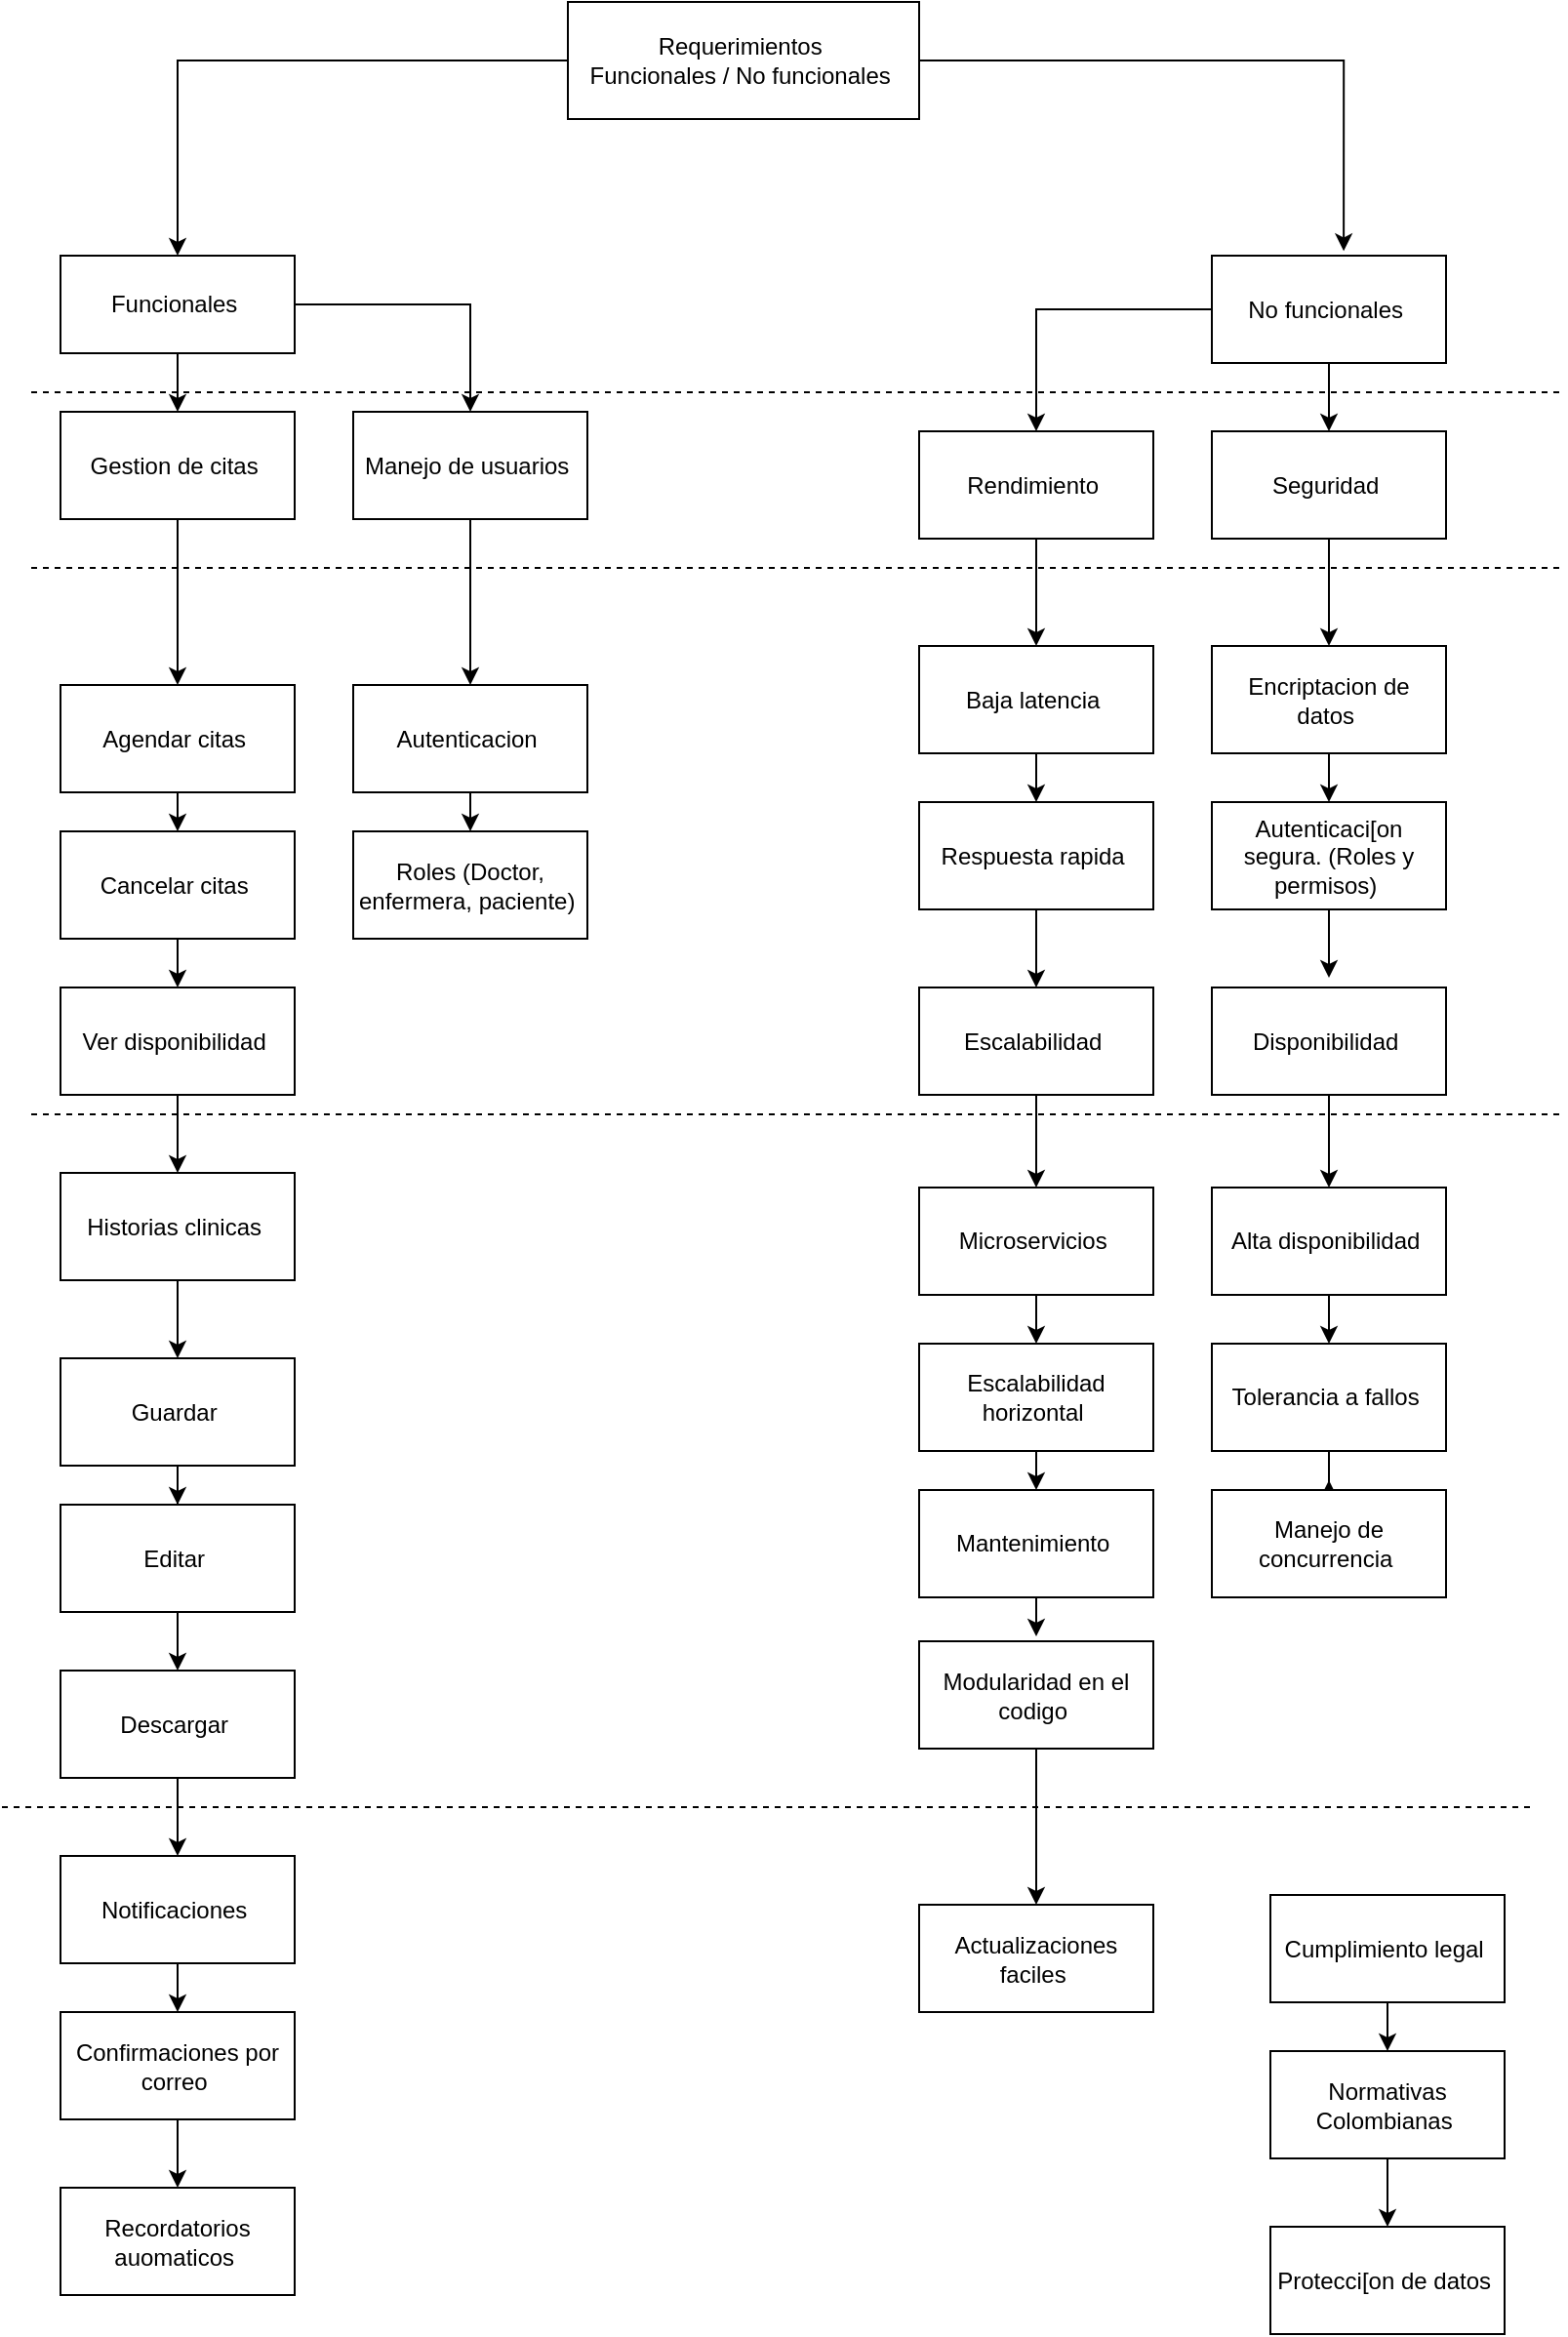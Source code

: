 <mxfile version="24.7.14">
  <diagram name="Página-1" id="kMDY-EZaA7jc4i1ZHQha">
    <mxGraphModel dx="1434" dy="780" grid="1" gridSize="10" guides="1" tooltips="1" connect="1" arrows="1" fold="1" page="1" pageScale="1" pageWidth="827" pageHeight="1169" math="0" shadow="0">
      <root>
        <mxCell id="0" />
        <mxCell id="1" parent="0" />
        <mxCell id="ypeBKbxG1-LmsK8Mfp0q-8" style="edgeStyle=orthogonalEdgeStyle;rounded=0;orthogonalLoop=1;jettySize=auto;html=1;entryX=0.5;entryY=0;entryDx=0;entryDy=0;" parent="1" source="ypeBKbxG1-LmsK8Mfp0q-2" target="ypeBKbxG1-LmsK8Mfp0q-3" edge="1">
          <mxGeometry relative="1" as="geometry" />
        </mxCell>
        <mxCell id="ypeBKbxG1-LmsK8Mfp0q-2" value="Requerimientos&amp;nbsp;&lt;div&gt;Funcionales / No funcionales&amp;nbsp;&lt;/div&gt;" style="rounded=0;whiteSpace=wrap;html=1;" parent="1" vertex="1">
          <mxGeometry x="290" y="10" width="180" height="60" as="geometry" />
        </mxCell>
        <mxCell id="82WRAwVFvH5fUGc1Stij-13" style="edgeStyle=orthogonalEdgeStyle;rounded=0;orthogonalLoop=1;jettySize=auto;html=1;exitX=0.5;exitY=1;exitDx=0;exitDy=0;entryX=0.5;entryY=0;entryDx=0;entryDy=0;" parent="1" source="ypeBKbxG1-LmsK8Mfp0q-3" target="ypeBKbxG1-LmsK8Mfp0q-12" edge="1">
          <mxGeometry relative="1" as="geometry" />
        </mxCell>
        <mxCell id="82WRAwVFvH5fUGc1Stij-15" style="edgeStyle=orthogonalEdgeStyle;rounded=0;orthogonalLoop=1;jettySize=auto;html=1;exitX=1;exitY=0.5;exitDx=0;exitDy=0;entryX=0.5;entryY=0;entryDx=0;entryDy=0;" parent="1" source="ypeBKbxG1-LmsK8Mfp0q-3" target="ypeBKbxG1-LmsK8Mfp0q-13" edge="1">
          <mxGeometry relative="1" as="geometry" />
        </mxCell>
        <mxCell id="ypeBKbxG1-LmsK8Mfp0q-3" value="Funcionales&amp;nbsp;" style="rounded=0;whiteSpace=wrap;html=1;" parent="1" vertex="1">
          <mxGeometry x="30" y="140" width="120" height="50" as="geometry" />
        </mxCell>
        <mxCell id="82WRAwVFvH5fUGc1Stij-18" style="edgeStyle=orthogonalEdgeStyle;rounded=0;orthogonalLoop=1;jettySize=auto;html=1;entryX=0.5;entryY=0;entryDx=0;entryDy=0;" parent="1" source="ypeBKbxG1-LmsK8Mfp0q-5" target="ypeBKbxG1-LmsK8Mfp0q-32" edge="1">
          <mxGeometry relative="1" as="geometry" />
        </mxCell>
        <mxCell id="82WRAwVFvH5fUGc1Stij-19" style="edgeStyle=orthogonalEdgeStyle;rounded=0;orthogonalLoop=1;jettySize=auto;html=1;entryX=0.5;entryY=0;entryDx=0;entryDy=0;" parent="1" source="ypeBKbxG1-LmsK8Mfp0q-5" target="ypeBKbxG1-LmsK8Mfp0q-35" edge="1">
          <mxGeometry relative="1" as="geometry" />
        </mxCell>
        <mxCell id="ypeBKbxG1-LmsK8Mfp0q-5" value="No funcionales&amp;nbsp;" style="rounded=0;whiteSpace=wrap;html=1;" parent="1" vertex="1">
          <mxGeometry x="620" y="140" width="120" height="55" as="geometry" />
        </mxCell>
        <mxCell id="ypeBKbxG1-LmsK8Mfp0q-9" style="edgeStyle=orthogonalEdgeStyle;rounded=0;orthogonalLoop=1;jettySize=auto;html=1;exitX=1;exitY=0.5;exitDx=0;exitDy=0;entryX=0.563;entryY=-0.043;entryDx=0;entryDy=0;entryPerimeter=0;" parent="1" source="ypeBKbxG1-LmsK8Mfp0q-2" target="ypeBKbxG1-LmsK8Mfp0q-5" edge="1">
          <mxGeometry relative="1" as="geometry" />
        </mxCell>
        <mxCell id="82WRAwVFvH5fUGc1Stij-32" style="edgeStyle=orthogonalEdgeStyle;rounded=0;orthogonalLoop=1;jettySize=auto;html=1;entryX=0.5;entryY=0;entryDx=0;entryDy=0;" parent="1" source="ypeBKbxG1-LmsK8Mfp0q-12" target="ypeBKbxG1-LmsK8Mfp0q-14" edge="1">
          <mxGeometry relative="1" as="geometry" />
        </mxCell>
        <mxCell id="ypeBKbxG1-LmsK8Mfp0q-12" value="Gestion de citas&amp;nbsp;" style="rounded=0;whiteSpace=wrap;html=1;" parent="1" vertex="1">
          <mxGeometry x="30" y="220" width="120" height="55" as="geometry" />
        </mxCell>
        <mxCell id="82WRAwVFvH5fUGc1Stij-33" style="edgeStyle=orthogonalEdgeStyle;rounded=0;orthogonalLoop=1;jettySize=auto;html=1;entryX=0.5;entryY=0;entryDx=0;entryDy=0;" parent="1" source="ypeBKbxG1-LmsK8Mfp0q-13" target="ypeBKbxG1-LmsK8Mfp0q-16" edge="1">
          <mxGeometry relative="1" as="geometry" />
        </mxCell>
        <mxCell id="ypeBKbxG1-LmsK8Mfp0q-13" value="Manejo de usuarios&amp;nbsp;" style="rounded=0;whiteSpace=wrap;html=1;" parent="1" vertex="1">
          <mxGeometry x="180" y="220" width="120" height="55" as="geometry" />
        </mxCell>
        <mxCell id="82WRAwVFvH5fUGc1Stij-6" style="edgeStyle=orthogonalEdgeStyle;rounded=0;orthogonalLoop=1;jettySize=auto;html=1;exitX=0.5;exitY=1;exitDx=0;exitDy=0;entryX=0.5;entryY=0;entryDx=0;entryDy=0;" parent="1" source="ypeBKbxG1-LmsK8Mfp0q-14" target="ypeBKbxG1-LmsK8Mfp0q-15" edge="1">
          <mxGeometry relative="1" as="geometry" />
        </mxCell>
        <mxCell id="ypeBKbxG1-LmsK8Mfp0q-14" value="Agendar citas&amp;nbsp;" style="rounded=0;whiteSpace=wrap;html=1;" parent="1" vertex="1">
          <mxGeometry x="30" y="360" width="120" height="55" as="geometry" />
        </mxCell>
        <mxCell id="82WRAwVFvH5fUGc1Stij-7" style="edgeStyle=orthogonalEdgeStyle;rounded=0;orthogonalLoop=1;jettySize=auto;html=1;exitX=0.5;exitY=1;exitDx=0;exitDy=0;entryX=0.5;entryY=0;entryDx=0;entryDy=0;" parent="1" source="ypeBKbxG1-LmsK8Mfp0q-15" target="ypeBKbxG1-LmsK8Mfp0q-18" edge="1">
          <mxGeometry relative="1" as="geometry" />
        </mxCell>
        <mxCell id="ypeBKbxG1-LmsK8Mfp0q-15" value="Cancelar citas&amp;nbsp;" style="rounded=0;whiteSpace=wrap;html=1;" parent="1" vertex="1">
          <mxGeometry x="30" y="435" width="120" height="55" as="geometry" />
        </mxCell>
        <mxCell id="82WRAwVFvH5fUGc1Stij-8" style="edgeStyle=orthogonalEdgeStyle;rounded=0;orthogonalLoop=1;jettySize=auto;html=1;exitX=0.5;exitY=1;exitDx=0;exitDy=0;entryX=0.5;entryY=0;entryDx=0;entryDy=0;" parent="1" source="ypeBKbxG1-LmsK8Mfp0q-16" target="ypeBKbxG1-LmsK8Mfp0q-17" edge="1">
          <mxGeometry relative="1" as="geometry" />
        </mxCell>
        <mxCell id="ypeBKbxG1-LmsK8Mfp0q-16" value="Autenticacion&amp;nbsp;" style="rounded=0;whiteSpace=wrap;html=1;" parent="1" vertex="1">
          <mxGeometry x="180" y="360" width="120" height="55" as="geometry" />
        </mxCell>
        <mxCell id="ypeBKbxG1-LmsK8Mfp0q-17" value="Roles (Doctor, enfermera, paciente)&amp;nbsp;" style="rounded=0;whiteSpace=wrap;html=1;" parent="1" vertex="1">
          <mxGeometry x="180" y="435" width="120" height="55" as="geometry" />
        </mxCell>
        <mxCell id="82WRAwVFvH5fUGc1Stij-36" style="edgeStyle=orthogonalEdgeStyle;rounded=0;orthogonalLoop=1;jettySize=auto;html=1;entryX=0.5;entryY=0;entryDx=0;entryDy=0;" parent="1" source="ypeBKbxG1-LmsK8Mfp0q-18" target="ypeBKbxG1-LmsK8Mfp0q-19" edge="1">
          <mxGeometry relative="1" as="geometry" />
        </mxCell>
        <mxCell id="ypeBKbxG1-LmsK8Mfp0q-18" value="Ver disponibilidad&amp;nbsp;" style="rounded=0;whiteSpace=wrap;html=1;" parent="1" vertex="1">
          <mxGeometry x="30" y="515" width="120" height="55" as="geometry" />
        </mxCell>
        <mxCell id="82WRAwVFvH5fUGc1Stij-38" style="edgeStyle=orthogonalEdgeStyle;rounded=0;orthogonalLoop=1;jettySize=auto;html=1;entryX=0.5;entryY=0;entryDx=0;entryDy=0;" parent="1" source="ypeBKbxG1-LmsK8Mfp0q-19" target="ypeBKbxG1-LmsK8Mfp0q-21" edge="1">
          <mxGeometry relative="1" as="geometry" />
        </mxCell>
        <mxCell id="ypeBKbxG1-LmsK8Mfp0q-19" value="Historias clinicas&amp;nbsp;" style="rounded=0;whiteSpace=wrap;html=1;" parent="1" vertex="1">
          <mxGeometry x="30" y="610" width="120" height="55" as="geometry" />
        </mxCell>
        <mxCell id="82WRAwVFvH5fUGc1Stij-40" style="edgeStyle=orthogonalEdgeStyle;rounded=0;orthogonalLoop=1;jettySize=auto;html=1;" parent="1" source="ypeBKbxG1-LmsK8Mfp0q-21" target="ypeBKbxG1-LmsK8Mfp0q-22" edge="1">
          <mxGeometry relative="1" as="geometry" />
        </mxCell>
        <mxCell id="ypeBKbxG1-LmsK8Mfp0q-21" value="Guardar&amp;nbsp;&lt;span style=&quot;color: rgba(0, 0, 0, 0); font-family: monospace; font-size: 0px; text-align: start; text-wrap: nowrap;&quot;&gt;%3CmxGraphModel%3E%3Croot%3E%3CmxCell%20id%3D%220%22%2F%3E%3CmxCell%20id%3D%221%22%20parent%3D%220%22%2F%3E%3CmxCell%20id%3D%222%22%20value%3D%22Historias%20clinicas%26amp%3Bnbsp%3B%22%20style%3D%22rounded%3D0%3BwhiteSpace%3Dwrap%3Bhtml%3D1%3B%22%20vertex%3D%221%22%20parent%3D%221%22%3E%3CmxGeometry%20x%3D%2230%22%20y%3D%22600%22%20width%3D%22120%22%20height%3D%2255%22%20as%3D%22geometry%22%2F%3E%3C%2FmxCell%3E%3C%2Froot%3E%3C%2FmxGraphModel%3E&lt;/span&gt;" style="rounded=0;whiteSpace=wrap;html=1;" parent="1" vertex="1">
          <mxGeometry x="30" y="705" width="120" height="55" as="geometry" />
        </mxCell>
        <mxCell id="82WRAwVFvH5fUGc1Stij-42" style="edgeStyle=orthogonalEdgeStyle;rounded=0;orthogonalLoop=1;jettySize=auto;html=1;entryX=0.5;entryY=0;entryDx=0;entryDy=0;" parent="1" source="ypeBKbxG1-LmsK8Mfp0q-22" target="ypeBKbxG1-LmsK8Mfp0q-23" edge="1">
          <mxGeometry relative="1" as="geometry" />
        </mxCell>
        <mxCell id="ypeBKbxG1-LmsK8Mfp0q-22" value="Editar&amp;nbsp;" style="rounded=0;whiteSpace=wrap;html=1;" parent="1" vertex="1">
          <mxGeometry x="30" y="780" width="120" height="55" as="geometry" />
        </mxCell>
        <mxCell id="82WRAwVFvH5fUGc1Stij-43" style="edgeStyle=orthogonalEdgeStyle;rounded=0;orthogonalLoop=1;jettySize=auto;html=1;entryX=0.5;entryY=0;entryDx=0;entryDy=0;" parent="1" source="ypeBKbxG1-LmsK8Mfp0q-23" target="ypeBKbxG1-LmsK8Mfp0q-26" edge="1">
          <mxGeometry relative="1" as="geometry" />
        </mxCell>
        <mxCell id="ypeBKbxG1-LmsK8Mfp0q-23" value="Descargar&amp;nbsp;" style="rounded=0;whiteSpace=wrap;html=1;" parent="1" vertex="1">
          <mxGeometry x="30" y="865" width="120" height="55" as="geometry" />
        </mxCell>
        <mxCell id="82WRAwVFvH5fUGc1Stij-44" style="edgeStyle=orthogonalEdgeStyle;rounded=0;orthogonalLoop=1;jettySize=auto;html=1;entryX=0.5;entryY=0;entryDx=0;entryDy=0;" parent="1" source="ypeBKbxG1-LmsK8Mfp0q-26" target="ypeBKbxG1-LmsK8Mfp0q-27" edge="1">
          <mxGeometry relative="1" as="geometry" />
        </mxCell>
        <mxCell id="ypeBKbxG1-LmsK8Mfp0q-26" value="Notificaciones&amp;nbsp;" style="rounded=0;whiteSpace=wrap;html=1;" parent="1" vertex="1">
          <mxGeometry x="30" y="960" width="120" height="55" as="geometry" />
        </mxCell>
        <mxCell id="82WRAwVFvH5fUGc1Stij-45" style="edgeStyle=orthogonalEdgeStyle;rounded=0;orthogonalLoop=1;jettySize=auto;html=1;entryX=0.5;entryY=0;entryDx=0;entryDy=0;" parent="1" source="ypeBKbxG1-LmsK8Mfp0q-27" target="ypeBKbxG1-LmsK8Mfp0q-28" edge="1">
          <mxGeometry relative="1" as="geometry" />
        </mxCell>
        <mxCell id="ypeBKbxG1-LmsK8Mfp0q-27" value="Confirmaciones por correo&amp;nbsp;" style="rounded=0;whiteSpace=wrap;html=1;" parent="1" vertex="1">
          <mxGeometry x="30" y="1040" width="120" height="55" as="geometry" />
        </mxCell>
        <mxCell id="ypeBKbxG1-LmsK8Mfp0q-28" value="Recordatorios auomaticos&amp;nbsp;" style="rounded=0;whiteSpace=wrap;html=1;" parent="1" vertex="1">
          <mxGeometry x="30" y="1130" width="120" height="55" as="geometry" />
        </mxCell>
        <mxCell id="82WRAwVFvH5fUGc1Stij-46" style="edgeStyle=orthogonalEdgeStyle;rounded=0;orthogonalLoop=1;jettySize=auto;html=1;entryX=0.5;entryY=0;entryDx=0;entryDy=0;" parent="1" source="ypeBKbxG1-LmsK8Mfp0q-29" target="ypeBKbxG1-LmsK8Mfp0q-30" edge="1">
          <mxGeometry relative="1" as="geometry" />
        </mxCell>
        <mxCell id="ypeBKbxG1-LmsK8Mfp0q-29" value="Cumplimiento legal&amp;nbsp;" style="rounded=0;whiteSpace=wrap;html=1;" parent="1" vertex="1">
          <mxGeometry x="650" y="980" width="120" height="55" as="geometry" />
        </mxCell>
        <mxCell id="82WRAwVFvH5fUGc1Stij-47" style="edgeStyle=orthogonalEdgeStyle;rounded=0;orthogonalLoop=1;jettySize=auto;html=1;entryX=0.5;entryY=0;entryDx=0;entryDy=0;" parent="1" source="ypeBKbxG1-LmsK8Mfp0q-30" target="ypeBKbxG1-LmsK8Mfp0q-31" edge="1">
          <mxGeometry relative="1" as="geometry" />
        </mxCell>
        <mxCell id="ypeBKbxG1-LmsK8Mfp0q-30" value="Normativas Colombianas&amp;nbsp;" style="rounded=0;whiteSpace=wrap;html=1;" parent="1" vertex="1">
          <mxGeometry x="650" y="1060" width="120" height="55" as="geometry" />
        </mxCell>
        <mxCell id="ypeBKbxG1-LmsK8Mfp0q-31" value="Protecci[on de datos&amp;nbsp;" style="rounded=0;whiteSpace=wrap;html=1;" parent="1" vertex="1">
          <mxGeometry x="650" y="1150" width="120" height="55" as="geometry" />
        </mxCell>
        <mxCell id="82WRAwVFvH5fUGc1Stij-34" style="edgeStyle=orthogonalEdgeStyle;rounded=0;orthogonalLoop=1;jettySize=auto;html=1;entryX=0.5;entryY=0;entryDx=0;entryDy=0;" parent="1" source="ypeBKbxG1-LmsK8Mfp0q-32" target="ypeBKbxG1-LmsK8Mfp0q-36" edge="1">
          <mxGeometry relative="1" as="geometry" />
        </mxCell>
        <mxCell id="ypeBKbxG1-LmsK8Mfp0q-32" value="Rendimiento&amp;nbsp;" style="rounded=0;whiteSpace=wrap;html=1;" parent="1" vertex="1">
          <mxGeometry x="470" y="230" width="120" height="55" as="geometry" />
        </mxCell>
        <mxCell id="82WRAwVFvH5fUGc1Stij-35" style="edgeStyle=orthogonalEdgeStyle;rounded=0;orthogonalLoop=1;jettySize=auto;html=1;entryX=0.5;entryY=0;entryDx=0;entryDy=0;" parent="1" source="ypeBKbxG1-LmsK8Mfp0q-35" target="ypeBKbxG1-LmsK8Mfp0q-38" edge="1">
          <mxGeometry relative="1" as="geometry" />
        </mxCell>
        <mxCell id="ypeBKbxG1-LmsK8Mfp0q-35" value="Seguridad&amp;nbsp;" style="rounded=0;whiteSpace=wrap;html=1;" parent="1" vertex="1">
          <mxGeometry x="620" y="230" width="120" height="55" as="geometry" />
        </mxCell>
        <mxCell id="82WRAwVFvH5fUGc1Stij-26" style="edgeStyle=orthogonalEdgeStyle;rounded=0;orthogonalLoop=1;jettySize=auto;html=1;entryX=0.5;entryY=0;entryDx=0;entryDy=0;" parent="1" source="ypeBKbxG1-LmsK8Mfp0q-36" target="ypeBKbxG1-LmsK8Mfp0q-37" edge="1">
          <mxGeometry relative="1" as="geometry" />
        </mxCell>
        <mxCell id="ypeBKbxG1-LmsK8Mfp0q-36" value="Baja latencia&amp;nbsp;" style="rounded=0;whiteSpace=wrap;html=1;" parent="1" vertex="1">
          <mxGeometry x="470" y="340" width="120" height="55" as="geometry" />
        </mxCell>
        <mxCell id="82WRAwVFvH5fUGc1Stij-27" style="edgeStyle=orthogonalEdgeStyle;rounded=0;orthogonalLoop=1;jettySize=auto;html=1;entryX=0.5;entryY=0;entryDx=0;entryDy=0;" parent="1" source="ypeBKbxG1-LmsK8Mfp0q-37" target="ypeBKbxG1-LmsK8Mfp0q-40" edge="1">
          <mxGeometry relative="1" as="geometry" />
        </mxCell>
        <mxCell id="ypeBKbxG1-LmsK8Mfp0q-37" value="Respuesta rapida&amp;nbsp;" style="rounded=0;whiteSpace=wrap;html=1;" parent="1" vertex="1">
          <mxGeometry x="470" y="420" width="120" height="55" as="geometry" />
        </mxCell>
        <mxCell id="82WRAwVFvH5fUGc1Stij-28" style="edgeStyle=orthogonalEdgeStyle;rounded=0;orthogonalLoop=1;jettySize=auto;html=1;entryX=0.5;entryY=0;entryDx=0;entryDy=0;" parent="1" source="ypeBKbxG1-LmsK8Mfp0q-38" target="ypeBKbxG1-LmsK8Mfp0q-39" edge="1">
          <mxGeometry relative="1" as="geometry" />
        </mxCell>
        <mxCell id="ypeBKbxG1-LmsK8Mfp0q-38" value="Encriptacion de datos&amp;nbsp;" style="rounded=0;whiteSpace=wrap;html=1;" parent="1" vertex="1">
          <mxGeometry x="620" y="340" width="120" height="55" as="geometry" />
        </mxCell>
        <mxCell id="82WRAwVFvH5fUGc1Stij-29" style="edgeStyle=orthogonalEdgeStyle;rounded=0;orthogonalLoop=1;jettySize=auto;html=1;" parent="1" source="ypeBKbxG1-LmsK8Mfp0q-39" edge="1">
          <mxGeometry relative="1" as="geometry">
            <mxPoint x="680" y="510" as="targetPoint" />
          </mxGeometry>
        </mxCell>
        <mxCell id="ypeBKbxG1-LmsK8Mfp0q-39" value="Autenticaci[on segura. (Roles y permisos)&amp;nbsp;" style="rounded=0;whiteSpace=wrap;html=1;" parent="1" vertex="1">
          <mxGeometry x="620" y="420" width="120" height="55" as="geometry" />
        </mxCell>
        <mxCell id="82WRAwVFvH5fUGc1Stij-48" style="edgeStyle=orthogonalEdgeStyle;rounded=0;orthogonalLoop=1;jettySize=auto;html=1;entryX=0.5;entryY=0;entryDx=0;entryDy=0;" parent="1" source="ypeBKbxG1-LmsK8Mfp0q-40" target="ypeBKbxG1-LmsK8Mfp0q-42" edge="1">
          <mxGeometry relative="1" as="geometry" />
        </mxCell>
        <mxCell id="ypeBKbxG1-LmsK8Mfp0q-40" value="Escalabilidad&amp;nbsp;" style="rounded=0;whiteSpace=wrap;html=1;" parent="1" vertex="1">
          <mxGeometry x="470" y="515" width="120" height="55" as="geometry" />
        </mxCell>
        <mxCell id="82WRAwVFvH5fUGc1Stij-53" style="edgeStyle=orthogonalEdgeStyle;rounded=0;orthogonalLoop=1;jettySize=auto;html=1;entryX=0.5;entryY=0;entryDx=0;entryDy=0;" parent="1" source="ypeBKbxG1-LmsK8Mfp0q-41" target="ypeBKbxG1-LmsK8Mfp0q-44" edge="1">
          <mxGeometry relative="1" as="geometry" />
        </mxCell>
        <mxCell id="ypeBKbxG1-LmsK8Mfp0q-41" value="Disponibilidad&amp;nbsp;" style="rounded=0;whiteSpace=wrap;html=1;" parent="1" vertex="1">
          <mxGeometry x="620" y="515" width="120" height="55" as="geometry" />
        </mxCell>
        <mxCell id="82WRAwVFvH5fUGc1Stij-49" style="edgeStyle=orthogonalEdgeStyle;rounded=0;orthogonalLoop=1;jettySize=auto;html=1;entryX=0.5;entryY=0;entryDx=0;entryDy=0;" parent="1" source="ypeBKbxG1-LmsK8Mfp0q-42" target="ypeBKbxG1-LmsK8Mfp0q-43" edge="1">
          <mxGeometry relative="1" as="geometry" />
        </mxCell>
        <mxCell id="ypeBKbxG1-LmsK8Mfp0q-42" value="Microservicios&amp;nbsp;" style="rounded=0;whiteSpace=wrap;html=1;" parent="1" vertex="1">
          <mxGeometry x="470" y="617.5" width="120" height="55" as="geometry" />
        </mxCell>
        <mxCell id="82WRAwVFvH5fUGc1Stij-50" style="edgeStyle=orthogonalEdgeStyle;rounded=0;orthogonalLoop=1;jettySize=auto;html=1;exitX=0.5;exitY=1;exitDx=0;exitDy=0;entryX=0.5;entryY=0;entryDx=0;entryDy=0;" parent="1" source="ypeBKbxG1-LmsK8Mfp0q-43" target="ypeBKbxG1-LmsK8Mfp0q-47" edge="1">
          <mxGeometry relative="1" as="geometry" />
        </mxCell>
        <mxCell id="ypeBKbxG1-LmsK8Mfp0q-43" value="Escalabilidad horizontal&amp;nbsp;" style="rounded=0;whiteSpace=wrap;html=1;" parent="1" vertex="1">
          <mxGeometry x="470" y="697.5" width="120" height="55" as="geometry" />
        </mxCell>
        <mxCell id="82WRAwVFvH5fUGc1Stij-54" style="edgeStyle=orthogonalEdgeStyle;rounded=0;orthogonalLoop=1;jettySize=auto;html=1;entryX=0.5;entryY=0;entryDx=0;entryDy=0;" parent="1" source="ypeBKbxG1-LmsK8Mfp0q-44" target="ypeBKbxG1-LmsK8Mfp0q-45" edge="1">
          <mxGeometry relative="1" as="geometry" />
        </mxCell>
        <mxCell id="ypeBKbxG1-LmsK8Mfp0q-44" value="Alta disponibilidad&amp;nbsp;" style="rounded=0;whiteSpace=wrap;html=1;" parent="1" vertex="1">
          <mxGeometry x="620" y="617.5" width="120" height="55" as="geometry" />
        </mxCell>
        <mxCell id="82WRAwVFvH5fUGc1Stij-55" style="edgeStyle=orthogonalEdgeStyle;rounded=0;orthogonalLoop=1;jettySize=auto;html=1;" parent="1" source="ypeBKbxG1-LmsK8Mfp0q-45" edge="1">
          <mxGeometry relative="1" as="geometry">
            <mxPoint x="680" y="767.5" as="targetPoint" />
          </mxGeometry>
        </mxCell>
        <mxCell id="ypeBKbxG1-LmsK8Mfp0q-45" value="Tolerancia a fallos&amp;nbsp;" style="rounded=0;whiteSpace=wrap;html=1;" parent="1" vertex="1">
          <mxGeometry x="620" y="697.5" width="120" height="55" as="geometry" />
        </mxCell>
        <mxCell id="ypeBKbxG1-LmsK8Mfp0q-46" value="Manejo de concurrencia&amp;nbsp;" style="rounded=0;whiteSpace=wrap;html=1;" parent="1" vertex="1">
          <mxGeometry x="620" y="772.5" width="120" height="55" as="geometry" />
        </mxCell>
        <mxCell id="82WRAwVFvH5fUGc1Stij-51" style="edgeStyle=orthogonalEdgeStyle;rounded=0;orthogonalLoop=1;jettySize=auto;html=1;entryX=0.5;entryY=0;entryDx=0;entryDy=0;" parent="1" source="ypeBKbxG1-LmsK8Mfp0q-47" edge="1">
          <mxGeometry relative="1" as="geometry">
            <mxPoint x="530" y="847.5" as="targetPoint" />
          </mxGeometry>
        </mxCell>
        <mxCell id="ypeBKbxG1-LmsK8Mfp0q-47" value="Mantenimiento&amp;nbsp;" style="rounded=0;whiteSpace=wrap;html=1;" parent="1" vertex="1">
          <mxGeometry x="470" y="772.5" width="120" height="55" as="geometry" />
        </mxCell>
        <mxCell id="82WRAwVFvH5fUGc1Stij-52" style="edgeStyle=orthogonalEdgeStyle;rounded=0;orthogonalLoop=1;jettySize=auto;html=1;exitX=0.5;exitY=1;exitDx=0;exitDy=0;entryX=0.5;entryY=0;entryDx=0;entryDy=0;" parent="1" source="ypeBKbxG1-LmsK8Mfp0q-48" target="ypeBKbxG1-LmsK8Mfp0q-49" edge="1">
          <mxGeometry relative="1" as="geometry" />
        </mxCell>
        <mxCell id="ypeBKbxG1-LmsK8Mfp0q-48" value="Modularidad en el codigo&amp;nbsp;" style="rounded=0;whiteSpace=wrap;html=1;" parent="1" vertex="1">
          <mxGeometry x="470" y="850" width="120" height="55" as="geometry" />
        </mxCell>
        <mxCell id="ypeBKbxG1-LmsK8Mfp0q-49" value="Actualizaciones faciles&amp;nbsp;" style="rounded=0;whiteSpace=wrap;html=1;" parent="1" vertex="1">
          <mxGeometry x="470" y="985" width="120" height="55" as="geometry" />
        </mxCell>
        <mxCell id="ypeBKbxG1-LmsK8Mfp0q-50" value="" style="endArrow=none;dashed=1;html=1;rounded=0;" parent="1" edge="1">
          <mxGeometry width="50" height="50" relative="1" as="geometry">
            <mxPoint x="15" y="210" as="sourcePoint" />
            <mxPoint x="800" y="210" as="targetPoint" />
          </mxGeometry>
        </mxCell>
        <mxCell id="82WRAwVFvH5fUGc1Stij-1" value="" style="endArrow=none;dashed=1;html=1;rounded=0;" parent="1" edge="1">
          <mxGeometry width="50" height="50" relative="1" as="geometry">
            <mxPoint x="15" y="300" as="sourcePoint" />
            <mxPoint x="800" y="300" as="targetPoint" />
          </mxGeometry>
        </mxCell>
        <mxCell id="82WRAwVFvH5fUGc1Stij-12" value="" style="endArrow=none;dashed=1;html=1;rounded=0;" parent="1" edge="1">
          <mxGeometry width="50" height="50" relative="1" as="geometry">
            <mxPoint x="15" y="580" as="sourcePoint" />
            <mxPoint x="800" y="580" as="targetPoint" />
          </mxGeometry>
        </mxCell>
        <mxCell id="82WRAwVFvH5fUGc1Stij-56" value="" style="endArrow=none;dashed=1;html=1;rounded=0;" parent="1" edge="1">
          <mxGeometry width="50" height="50" relative="1" as="geometry">
            <mxPoint y="935" as="sourcePoint" />
            <mxPoint x="785" y="935" as="targetPoint" />
          </mxGeometry>
        </mxCell>
      </root>
    </mxGraphModel>
  </diagram>
</mxfile>

